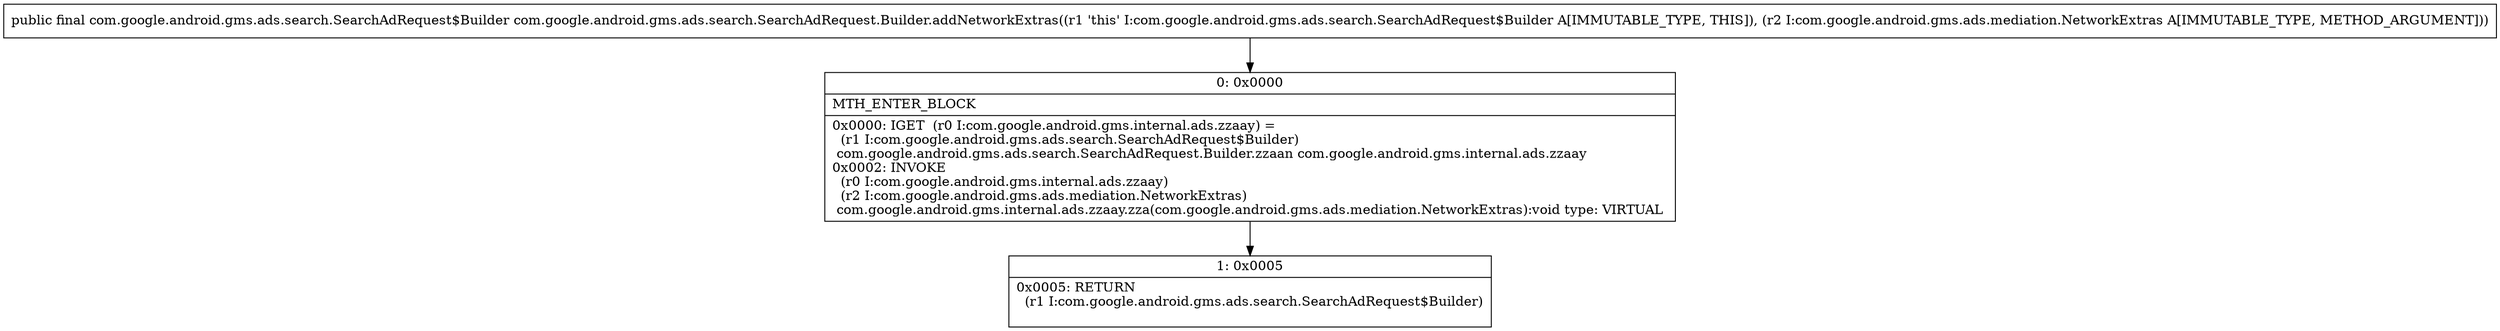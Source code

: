 digraph "CFG forcom.google.android.gms.ads.search.SearchAdRequest.Builder.addNetworkExtras(Lcom\/google\/android\/gms\/ads\/mediation\/NetworkExtras;)Lcom\/google\/android\/gms\/ads\/search\/SearchAdRequest$Builder;" {
Node_0 [shape=record,label="{0\:\ 0x0000|MTH_ENTER_BLOCK\l|0x0000: IGET  (r0 I:com.google.android.gms.internal.ads.zzaay) = \l  (r1 I:com.google.android.gms.ads.search.SearchAdRequest$Builder)\l com.google.android.gms.ads.search.SearchAdRequest.Builder.zzaan com.google.android.gms.internal.ads.zzaay \l0x0002: INVOKE  \l  (r0 I:com.google.android.gms.internal.ads.zzaay)\l  (r2 I:com.google.android.gms.ads.mediation.NetworkExtras)\l com.google.android.gms.internal.ads.zzaay.zza(com.google.android.gms.ads.mediation.NetworkExtras):void type: VIRTUAL \l}"];
Node_1 [shape=record,label="{1\:\ 0x0005|0x0005: RETURN  \l  (r1 I:com.google.android.gms.ads.search.SearchAdRequest$Builder)\l \l}"];
MethodNode[shape=record,label="{public final com.google.android.gms.ads.search.SearchAdRequest$Builder com.google.android.gms.ads.search.SearchAdRequest.Builder.addNetworkExtras((r1 'this' I:com.google.android.gms.ads.search.SearchAdRequest$Builder A[IMMUTABLE_TYPE, THIS]), (r2 I:com.google.android.gms.ads.mediation.NetworkExtras A[IMMUTABLE_TYPE, METHOD_ARGUMENT])) }"];
MethodNode -> Node_0;
Node_0 -> Node_1;
}

